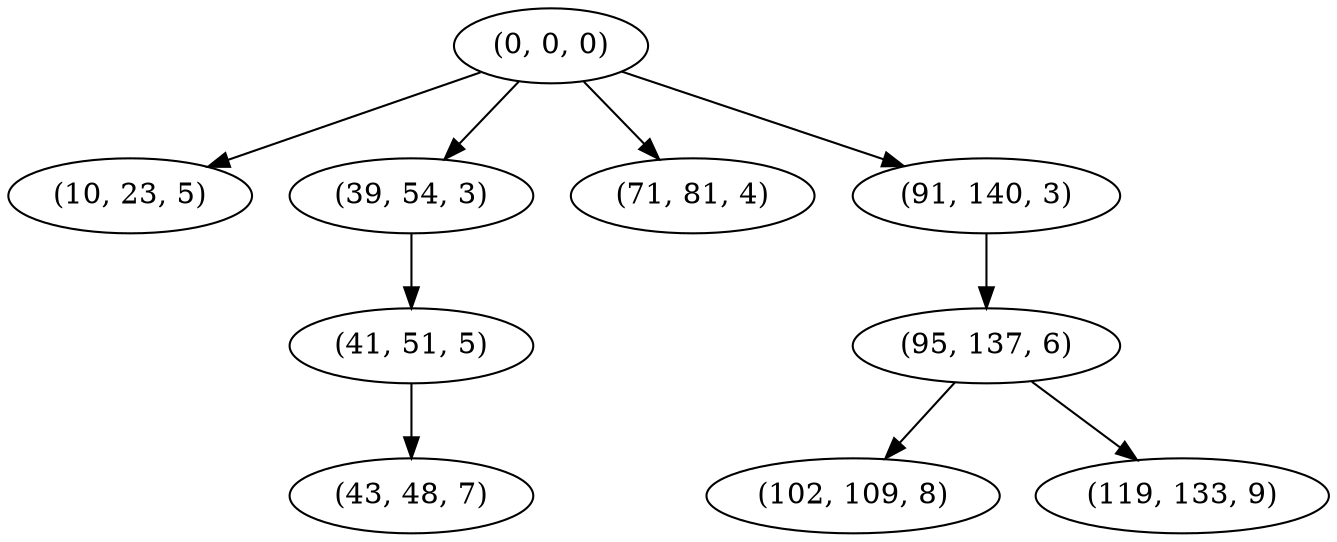 digraph tree {
    "(0, 0, 0)";
    "(10, 23, 5)";
    "(39, 54, 3)";
    "(41, 51, 5)";
    "(43, 48, 7)";
    "(71, 81, 4)";
    "(91, 140, 3)";
    "(95, 137, 6)";
    "(102, 109, 8)";
    "(119, 133, 9)";
    "(0, 0, 0)" -> "(10, 23, 5)";
    "(0, 0, 0)" -> "(39, 54, 3)";
    "(0, 0, 0)" -> "(71, 81, 4)";
    "(0, 0, 0)" -> "(91, 140, 3)";
    "(39, 54, 3)" -> "(41, 51, 5)";
    "(41, 51, 5)" -> "(43, 48, 7)";
    "(91, 140, 3)" -> "(95, 137, 6)";
    "(95, 137, 6)" -> "(102, 109, 8)";
    "(95, 137, 6)" -> "(119, 133, 9)";
}
